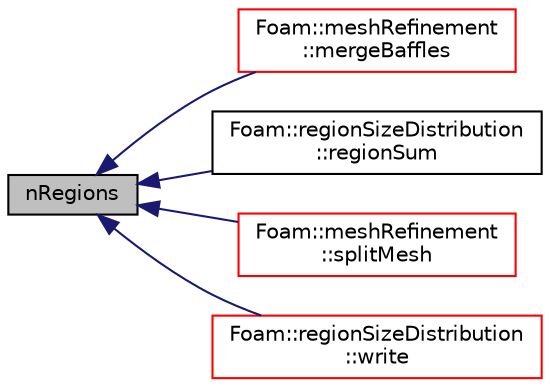 digraph "nRegions"
{
  bgcolor="transparent";
  edge [fontname="Helvetica",fontsize="10",labelfontname="Helvetica",labelfontsize="10"];
  node [fontname="Helvetica",fontsize="10",shape=record];
  rankdir="LR";
  Node1 [label="nRegions",height=0.2,width=0.4,color="black", fillcolor="grey75", style="filled", fontcolor="black"];
  Node1 -> Node2 [dir="back",color="midnightblue",fontsize="10",style="solid",fontname="Helvetica"];
  Node2 [label="Foam::meshRefinement\l::mergeBaffles",height=0.2,width=0.4,color="red",URL="$a01498.html#aa959f1ef1377d3a4eaac5ff099280e50",tooltip="Merge baffles. Gets pairs of faces. "];
  Node1 -> Node3 [dir="back",color="midnightblue",fontsize="10",style="solid",fontname="Helvetica"];
  Node3 [label="Foam::regionSizeDistribution\l::regionSum",height=0.2,width=0.4,color="black",URL="$a02182.html#ae22442476b6e83ed28293a05d0b13158"];
  Node1 -> Node4 [dir="back",color="midnightblue",fontsize="10",style="solid",fontname="Helvetica"];
  Node4 [label="Foam::meshRefinement\l::splitMesh",height=0.2,width=0.4,color="red",URL="$a01498.html#a08f4ea0b833b94c474aa41d492a55d31",tooltip="Split off (with optional buffer layers) unreachable areas. "];
  Node1 -> Node5 [dir="back",color="midnightblue",fontsize="10",style="solid",fontname="Helvetica"];
  Node5 [label="Foam::regionSizeDistribution\l::write",height=0.2,width=0.4,color="red",URL="$a02182.html#aac759501cf6c7895a70eecbef0226ae1",tooltip="Calculate the regionSizeDistribution and write. "];
}
